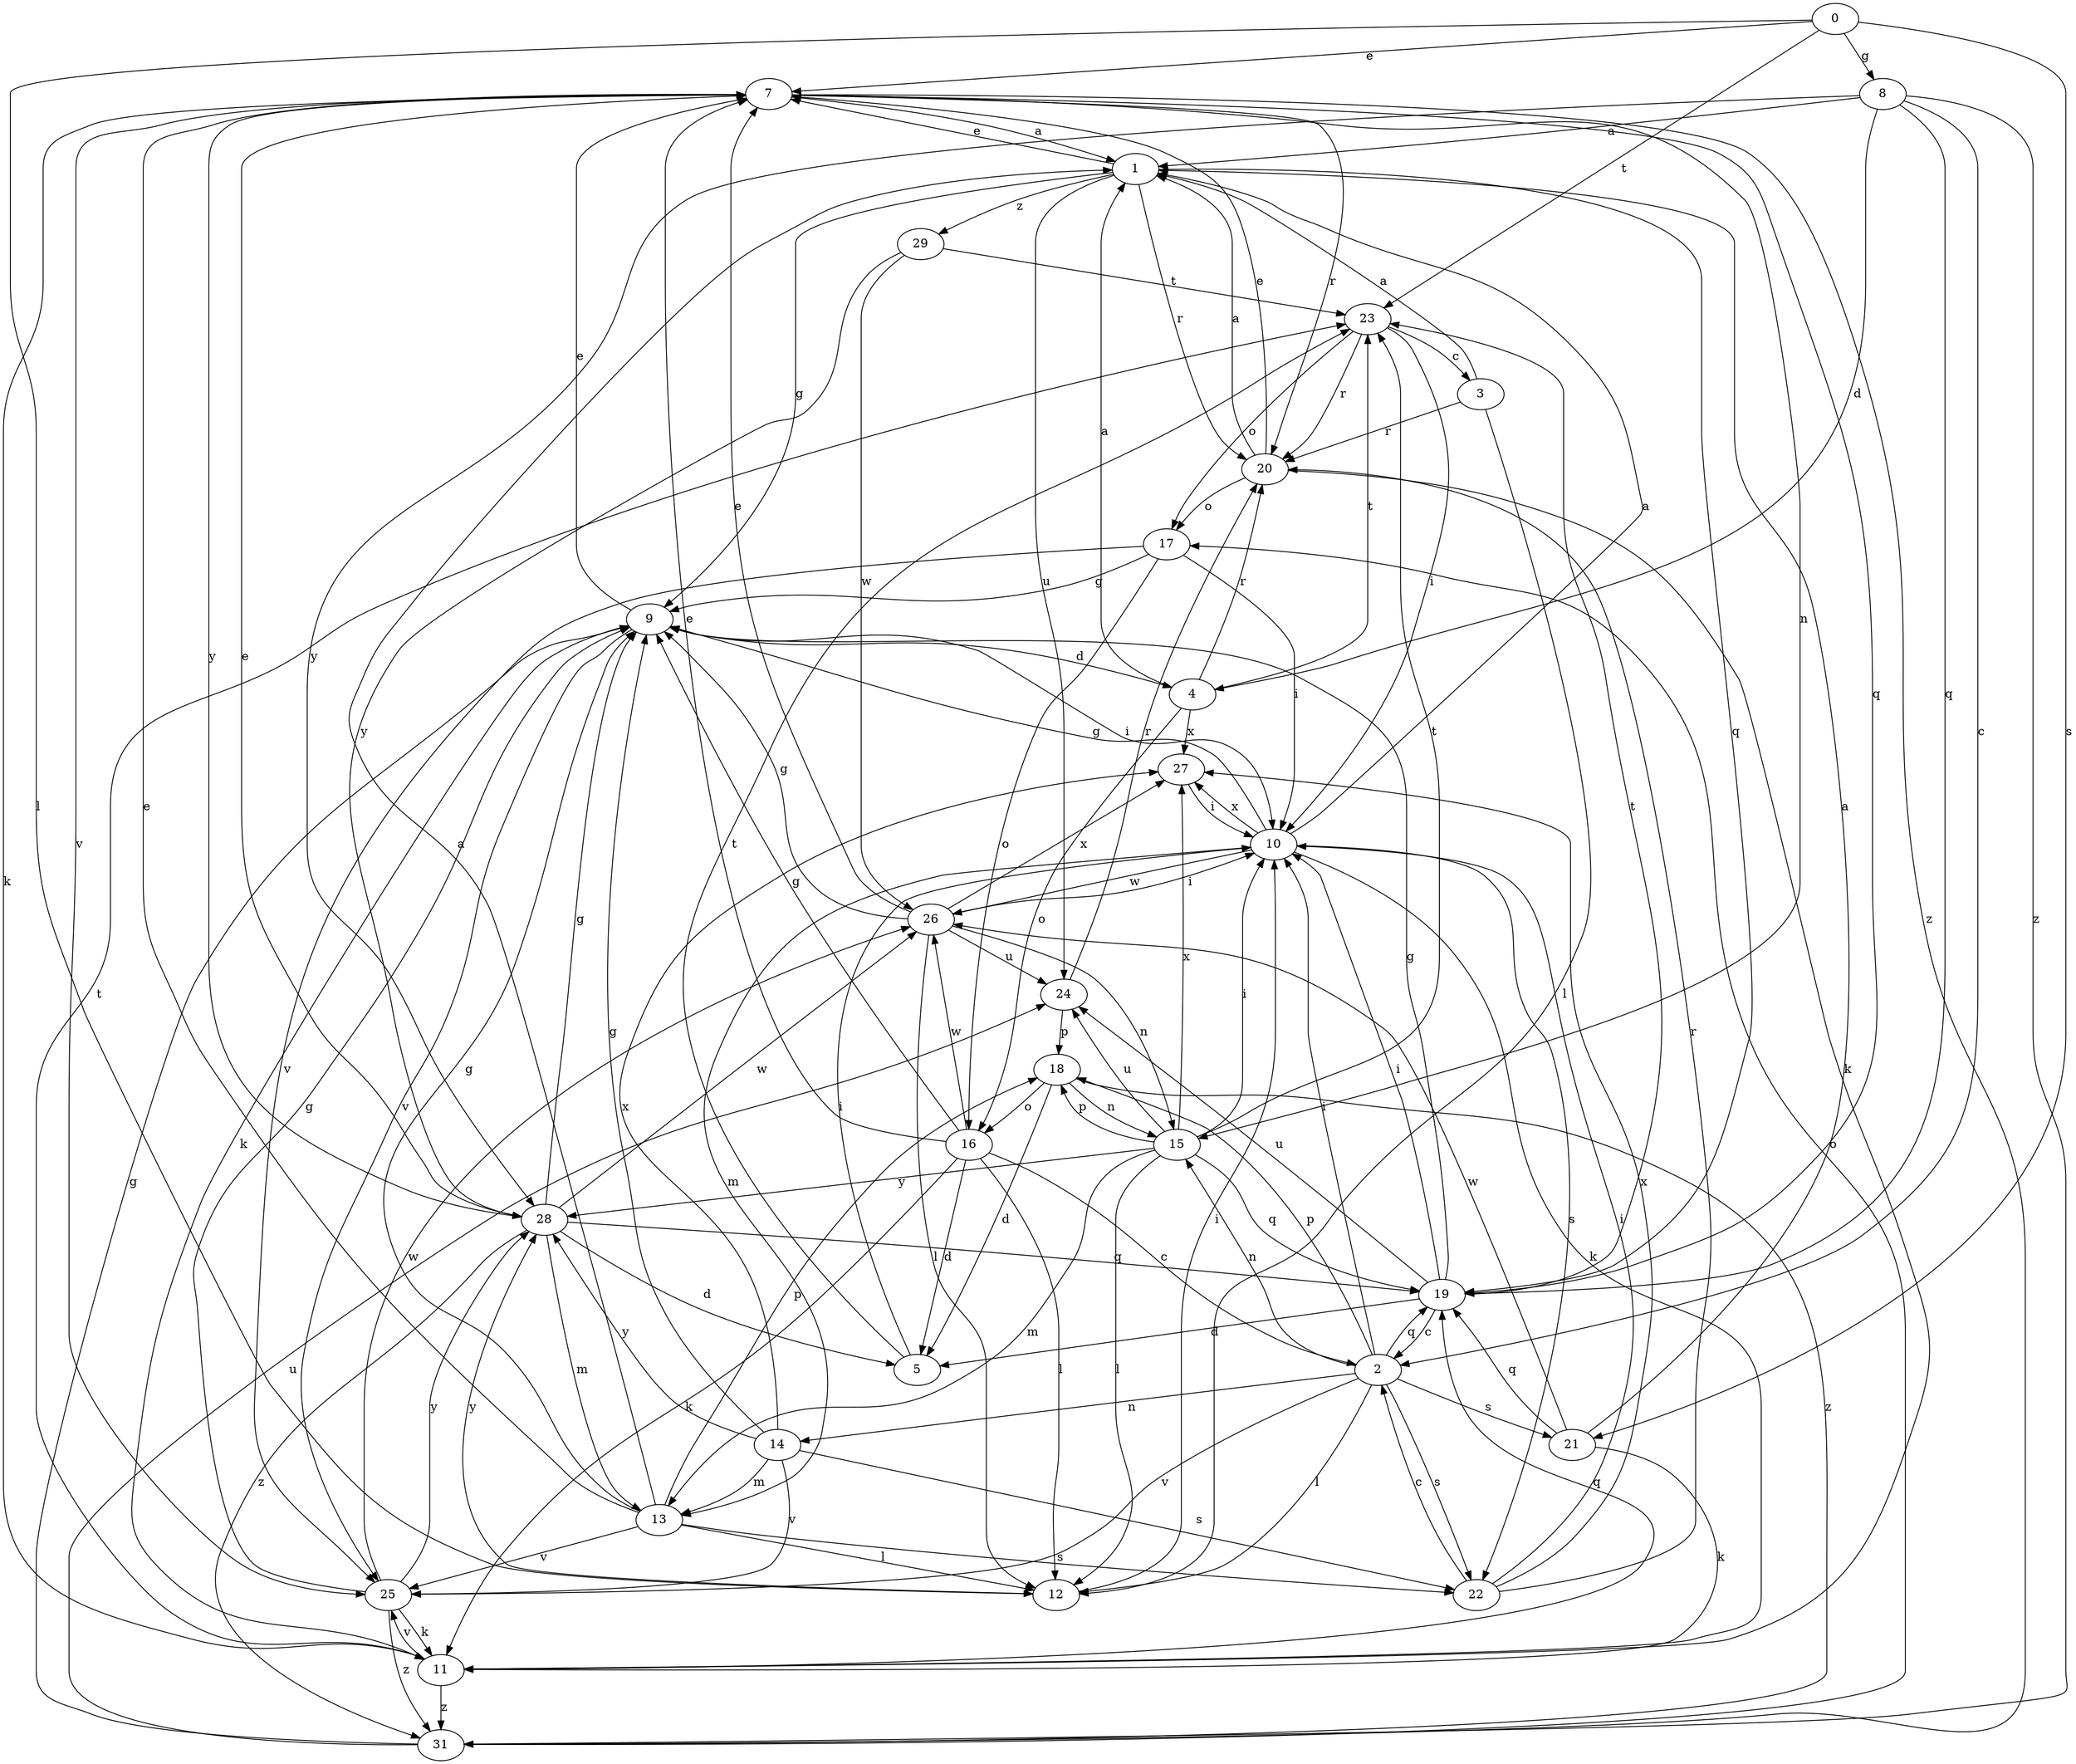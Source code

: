 strict digraph  {
0;
1;
2;
3;
4;
5;
7;
8;
9;
10;
11;
12;
13;
14;
15;
16;
17;
18;
19;
20;
21;
22;
23;
24;
25;
26;
27;
28;
29;
31;
0 -> 7  [label=e];
0 -> 8  [label=g];
0 -> 12  [label=l];
0 -> 21  [label=s];
0 -> 23  [label=t];
1 -> 7  [label=e];
1 -> 9  [label=g];
1 -> 19  [label=q];
1 -> 20  [label=r];
1 -> 24  [label=u];
1 -> 29  [label=z];
2 -> 10  [label=i];
2 -> 12  [label=l];
2 -> 14  [label=n];
2 -> 15  [label=n];
2 -> 18  [label=p];
2 -> 19  [label=q];
2 -> 21  [label=s];
2 -> 22  [label=s];
2 -> 25  [label=v];
3 -> 1  [label=a];
3 -> 12  [label=l];
3 -> 20  [label=r];
4 -> 1  [label=a];
4 -> 16  [label=o];
4 -> 20  [label=r];
4 -> 23  [label=t];
4 -> 27  [label=x];
5 -> 10  [label=i];
5 -> 23  [label=t];
7 -> 1  [label=a];
7 -> 11  [label=k];
7 -> 15  [label=n];
7 -> 19  [label=q];
7 -> 20  [label=r];
7 -> 25  [label=v];
7 -> 28  [label=y];
7 -> 31  [label=z];
8 -> 1  [label=a];
8 -> 2  [label=c];
8 -> 4  [label=d];
8 -> 19  [label=q];
8 -> 28  [label=y];
8 -> 31  [label=z];
9 -> 4  [label=d];
9 -> 7  [label=e];
9 -> 10  [label=i];
9 -> 11  [label=k];
9 -> 25  [label=v];
10 -> 1  [label=a];
10 -> 9  [label=g];
10 -> 11  [label=k];
10 -> 13  [label=m];
10 -> 22  [label=s];
10 -> 26  [label=w];
10 -> 27  [label=x];
11 -> 19  [label=q];
11 -> 23  [label=t];
11 -> 25  [label=v];
11 -> 31  [label=z];
12 -> 10  [label=i];
12 -> 28  [label=y];
13 -> 1  [label=a];
13 -> 7  [label=e];
13 -> 9  [label=g];
13 -> 12  [label=l];
13 -> 18  [label=p];
13 -> 22  [label=s];
13 -> 25  [label=v];
14 -> 9  [label=g];
14 -> 13  [label=m];
14 -> 22  [label=s];
14 -> 25  [label=v];
14 -> 27  [label=x];
14 -> 28  [label=y];
15 -> 10  [label=i];
15 -> 12  [label=l];
15 -> 13  [label=m];
15 -> 18  [label=p];
15 -> 19  [label=q];
15 -> 23  [label=t];
15 -> 24  [label=u];
15 -> 27  [label=x];
15 -> 28  [label=y];
16 -> 2  [label=c];
16 -> 5  [label=d];
16 -> 7  [label=e];
16 -> 9  [label=g];
16 -> 11  [label=k];
16 -> 12  [label=l];
16 -> 26  [label=w];
17 -> 9  [label=g];
17 -> 10  [label=i];
17 -> 16  [label=o];
17 -> 25  [label=v];
18 -> 5  [label=d];
18 -> 15  [label=n];
18 -> 16  [label=o];
18 -> 31  [label=z];
19 -> 2  [label=c];
19 -> 5  [label=d];
19 -> 9  [label=g];
19 -> 10  [label=i];
19 -> 23  [label=t];
19 -> 24  [label=u];
20 -> 1  [label=a];
20 -> 7  [label=e];
20 -> 11  [label=k];
20 -> 17  [label=o];
21 -> 1  [label=a];
21 -> 11  [label=k];
21 -> 19  [label=q];
21 -> 26  [label=w];
22 -> 2  [label=c];
22 -> 10  [label=i];
22 -> 20  [label=r];
22 -> 27  [label=x];
23 -> 3  [label=c];
23 -> 10  [label=i];
23 -> 17  [label=o];
23 -> 20  [label=r];
24 -> 18  [label=p];
24 -> 20  [label=r];
25 -> 9  [label=g];
25 -> 11  [label=k];
25 -> 26  [label=w];
25 -> 28  [label=y];
25 -> 31  [label=z];
26 -> 7  [label=e];
26 -> 9  [label=g];
26 -> 10  [label=i];
26 -> 12  [label=l];
26 -> 15  [label=n];
26 -> 24  [label=u];
26 -> 27  [label=x];
27 -> 10  [label=i];
28 -> 5  [label=d];
28 -> 7  [label=e];
28 -> 9  [label=g];
28 -> 13  [label=m];
28 -> 19  [label=q];
28 -> 26  [label=w];
28 -> 31  [label=z];
29 -> 23  [label=t];
29 -> 26  [label=w];
29 -> 28  [label=y];
31 -> 9  [label=g];
31 -> 17  [label=o];
31 -> 24  [label=u];
}
